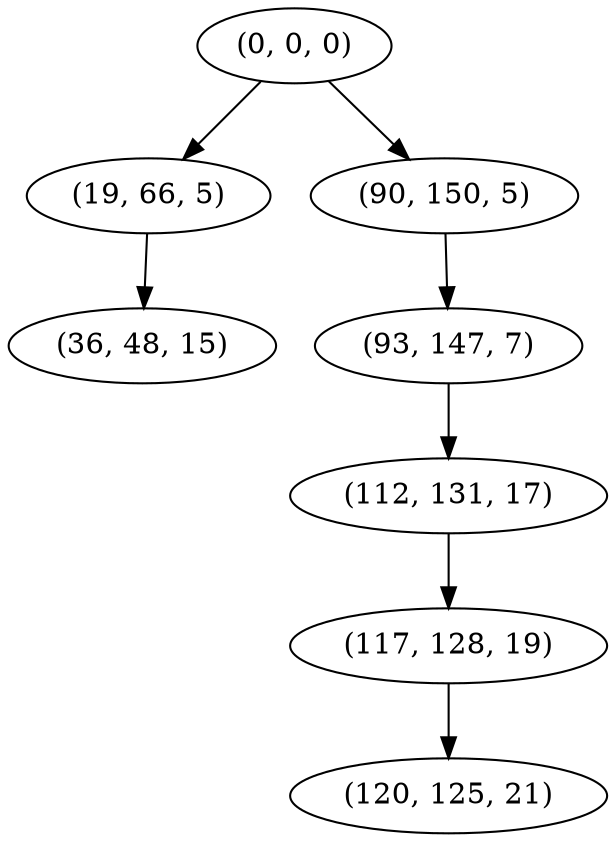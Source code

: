 digraph tree {
    "(0, 0, 0)";
    "(19, 66, 5)";
    "(36, 48, 15)";
    "(90, 150, 5)";
    "(93, 147, 7)";
    "(112, 131, 17)";
    "(117, 128, 19)";
    "(120, 125, 21)";
    "(0, 0, 0)" -> "(19, 66, 5)";
    "(0, 0, 0)" -> "(90, 150, 5)";
    "(19, 66, 5)" -> "(36, 48, 15)";
    "(90, 150, 5)" -> "(93, 147, 7)";
    "(93, 147, 7)" -> "(112, 131, 17)";
    "(112, 131, 17)" -> "(117, 128, 19)";
    "(117, 128, 19)" -> "(120, 125, 21)";
}

